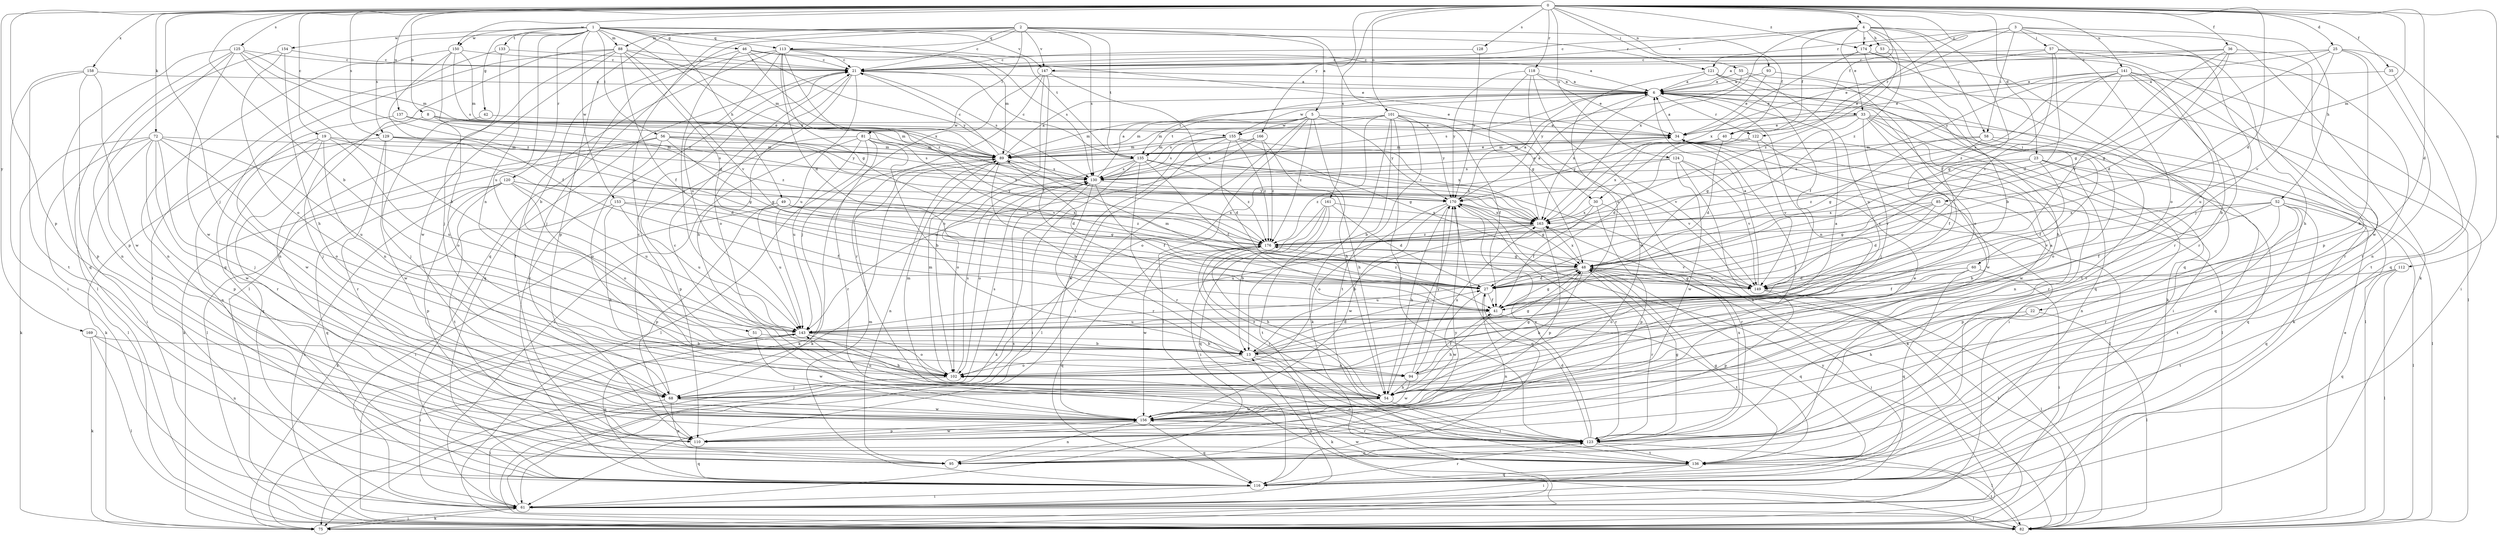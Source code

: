 strict digraph  {
0;
1;
2;
3;
4;
5;
6;
8;
13;
19;
21;
22;
23;
25;
27;
30;
33;
34;
35;
36;
40;
41;
42;
46;
48;
49;
51;
52;
53;
54;
55;
56;
57;
58;
60;
61;
68;
72;
75;
81;
82;
85;
88;
89;
93;
94;
95;
101;
102;
110;
112;
113;
116;
118;
120;
121;
122;
123;
124;
125;
128;
129;
130;
133;
135;
136;
137;
141;
143;
147;
149;
150;
153;
154;
155;
156;
158;
161;
163;
166;
169;
170;
174;
176;
0 -> 4  [label=a];
0 -> 8  [label=b];
0 -> 13  [label=b];
0 -> 19  [label=c];
0 -> 22  [label=d];
0 -> 23  [label=d];
0 -> 25  [label=d];
0 -> 27  [label=d];
0 -> 30  [label=e];
0 -> 35  [label=f];
0 -> 36  [label=f];
0 -> 40  [label=f];
0 -> 55  [label=i];
0 -> 68  [label=j];
0 -> 72  [label=k];
0 -> 85  [label=m];
0 -> 93  [label=n];
0 -> 101  [label=o];
0 -> 110  [label=p];
0 -> 112  [label=q];
0 -> 118  [label=r];
0 -> 124  [label=s];
0 -> 125  [label=s];
0 -> 128  [label=s];
0 -> 129  [label=s];
0 -> 137  [label=u];
0 -> 141  [label=u];
0 -> 150  [label=w];
0 -> 158  [label=x];
0 -> 161  [label=x];
0 -> 166  [label=y];
0 -> 169  [label=y];
0 -> 174  [label=z];
1 -> 42  [label=g];
1 -> 46  [label=g];
1 -> 49  [label=h];
1 -> 56  [label=i];
1 -> 88  [label=m];
1 -> 94  [label=n];
1 -> 113  [label=q];
1 -> 120  [label=r];
1 -> 121  [label=r];
1 -> 129  [label=s];
1 -> 133  [label=t];
1 -> 135  [label=t];
1 -> 143  [label=u];
1 -> 147  [label=v];
1 -> 150  [label=w];
1 -> 153  [label=w];
1 -> 154  [label=w];
1 -> 163  [label=x];
2 -> 5  [label=a];
2 -> 21  [label=c];
2 -> 30  [label=e];
2 -> 40  [label=f];
2 -> 51  [label=h];
2 -> 81  [label=l];
2 -> 88  [label=m];
2 -> 110  [label=p];
2 -> 113  [label=q];
2 -> 116  [label=q];
2 -> 130  [label=s];
2 -> 135  [label=t];
2 -> 147  [label=v];
3 -> 52  [label=h];
3 -> 57  [label=i];
3 -> 58  [label=i];
3 -> 68  [label=j];
3 -> 102  [label=o];
3 -> 121  [label=r];
3 -> 122  [label=r];
3 -> 174  [label=z];
4 -> 21  [label=c];
4 -> 33  [label=e];
4 -> 40  [label=f];
4 -> 41  [label=f];
4 -> 53  [label=h];
4 -> 58  [label=i];
4 -> 60  [label=i];
4 -> 75  [label=k];
4 -> 147  [label=v];
4 -> 163  [label=x];
4 -> 174  [label=z];
4 -> 176  [label=z];
5 -> 54  [label=h];
5 -> 61  [label=i];
5 -> 82  [label=l];
5 -> 89  [label=m];
5 -> 135  [label=t];
5 -> 149  [label=v];
5 -> 155  [label=w];
5 -> 170  [label=y];
5 -> 176  [label=z];
6 -> 33  [label=e];
6 -> 94  [label=n];
6 -> 116  [label=q];
6 -> 122  [label=r];
6 -> 130  [label=s];
6 -> 135  [label=t];
6 -> 136  [label=t];
6 -> 155  [label=w];
6 -> 163  [label=x];
8 -> 68  [label=j];
8 -> 89  [label=m];
8 -> 102  [label=o];
8 -> 155  [label=w];
8 -> 170  [label=y];
13 -> 6  [label=a];
13 -> 27  [label=d];
13 -> 48  [label=g];
13 -> 75  [label=k];
13 -> 94  [label=n];
13 -> 102  [label=o];
19 -> 27  [label=d];
19 -> 89  [label=m];
19 -> 94  [label=n];
19 -> 95  [label=n];
19 -> 116  [label=q];
19 -> 123  [label=r];
19 -> 143  [label=u];
21 -> 6  [label=a];
21 -> 54  [label=h];
21 -> 102  [label=o];
21 -> 116  [label=q];
21 -> 130  [label=s];
21 -> 143  [label=u];
22 -> 54  [label=h];
22 -> 82  [label=l];
22 -> 143  [label=u];
23 -> 41  [label=f];
23 -> 82  [label=l];
23 -> 95  [label=n];
23 -> 116  [label=q];
23 -> 130  [label=s];
23 -> 149  [label=v];
23 -> 176  [label=z];
25 -> 21  [label=c];
25 -> 48  [label=g];
25 -> 54  [label=h];
25 -> 95  [label=n];
25 -> 116  [label=q];
25 -> 149  [label=v];
25 -> 170  [label=y];
27 -> 41  [label=f];
27 -> 89  [label=m];
27 -> 95  [label=n];
27 -> 156  [label=w];
27 -> 176  [label=z];
30 -> 41  [label=f];
30 -> 110  [label=p];
30 -> 123  [label=r];
30 -> 163  [label=x];
33 -> 34  [label=e];
33 -> 48  [label=g];
33 -> 61  [label=i];
33 -> 68  [label=j];
33 -> 75  [label=k];
33 -> 82  [label=l];
33 -> 89  [label=m];
33 -> 95  [label=n];
33 -> 156  [label=w];
34 -> 6  [label=a];
34 -> 61  [label=i];
34 -> 68  [label=j];
34 -> 82  [label=l];
34 -> 89  [label=m];
35 -> 6  [label=a];
35 -> 136  [label=t];
36 -> 6  [label=a];
36 -> 21  [label=c];
36 -> 27  [label=d];
36 -> 48  [label=g];
36 -> 149  [label=v];
36 -> 156  [label=w];
40 -> 27  [label=d];
40 -> 89  [label=m];
40 -> 123  [label=r];
40 -> 163  [label=x];
40 -> 170  [label=y];
41 -> 48  [label=g];
41 -> 54  [label=h];
41 -> 136  [label=t];
41 -> 143  [label=u];
42 -> 34  [label=e];
42 -> 68  [label=j];
46 -> 6  [label=a];
46 -> 13  [label=b];
46 -> 21  [label=c];
46 -> 143  [label=u];
46 -> 163  [label=x];
46 -> 170  [label=y];
48 -> 27  [label=d];
48 -> 54  [label=h];
48 -> 61  [label=i];
48 -> 82  [label=l];
48 -> 116  [label=q];
48 -> 123  [label=r];
48 -> 143  [label=u];
48 -> 149  [label=v];
48 -> 163  [label=x];
49 -> 48  [label=g];
49 -> 61  [label=i];
49 -> 110  [label=p];
49 -> 143  [label=u];
49 -> 163  [label=x];
49 -> 176  [label=z];
51 -> 13  [label=b];
51 -> 156  [label=w];
52 -> 41  [label=f];
52 -> 82  [label=l];
52 -> 110  [label=p];
52 -> 116  [label=q];
52 -> 123  [label=r];
52 -> 136  [label=t];
52 -> 149  [label=v];
52 -> 163  [label=x];
53 -> 21  [label=c];
53 -> 123  [label=r];
53 -> 176  [label=z];
54 -> 6  [label=a];
54 -> 89  [label=m];
54 -> 136  [label=t];
54 -> 143  [label=u];
54 -> 156  [label=w];
54 -> 170  [label=y];
54 -> 176  [label=z];
55 -> 6  [label=a];
55 -> 102  [label=o];
55 -> 143  [label=u];
55 -> 170  [label=y];
56 -> 48  [label=g];
56 -> 75  [label=k];
56 -> 82  [label=l];
56 -> 89  [label=m];
56 -> 102  [label=o];
56 -> 130  [label=s];
56 -> 163  [label=x];
57 -> 21  [label=c];
57 -> 27  [label=d];
57 -> 34  [label=e];
57 -> 54  [label=h];
57 -> 110  [label=p];
57 -> 136  [label=t];
57 -> 149  [label=v];
58 -> 41  [label=f];
58 -> 48  [label=g];
58 -> 89  [label=m];
58 -> 102  [label=o];
58 -> 116  [label=q];
60 -> 27  [label=d];
60 -> 41  [label=f];
60 -> 61  [label=i];
60 -> 102  [label=o];
60 -> 116  [label=q];
61 -> 13  [label=b];
61 -> 75  [label=k];
61 -> 82  [label=l];
61 -> 130  [label=s];
68 -> 21  [label=c];
68 -> 61  [label=i];
68 -> 95  [label=n];
68 -> 130  [label=s];
68 -> 156  [label=w];
72 -> 61  [label=i];
72 -> 68  [label=j];
72 -> 75  [label=k];
72 -> 82  [label=l];
72 -> 89  [label=m];
72 -> 102  [label=o];
72 -> 110  [label=p];
72 -> 143  [label=u];
72 -> 156  [label=w];
75 -> 61  [label=i];
81 -> 13  [label=b];
81 -> 61  [label=i];
81 -> 82  [label=l];
81 -> 89  [label=m];
81 -> 110  [label=p];
81 -> 123  [label=r];
81 -> 143  [label=u];
81 -> 149  [label=v];
82 -> 34  [label=e];
82 -> 136  [label=t];
82 -> 170  [label=y];
85 -> 13  [label=b];
85 -> 27  [label=d];
85 -> 48  [label=g];
85 -> 163  [label=x];
85 -> 176  [label=z];
88 -> 21  [label=c];
88 -> 27  [label=d];
88 -> 41  [label=f];
88 -> 82  [label=l];
88 -> 89  [label=m];
88 -> 95  [label=n];
88 -> 116  [label=q];
88 -> 149  [label=v];
88 -> 156  [label=w];
89 -> 6  [label=a];
89 -> 13  [label=b];
89 -> 21  [label=c];
89 -> 27  [label=d];
89 -> 34  [label=e];
89 -> 75  [label=k];
89 -> 95  [label=n];
89 -> 130  [label=s];
93 -> 6  [label=a];
93 -> 34  [label=e];
93 -> 82  [label=l];
94 -> 41  [label=f];
94 -> 48  [label=g];
94 -> 54  [label=h];
94 -> 156  [label=w];
94 -> 163  [label=x];
94 -> 170  [label=y];
95 -> 170  [label=y];
101 -> 13  [label=b];
101 -> 34  [label=e];
101 -> 41  [label=f];
101 -> 75  [label=k];
101 -> 89  [label=m];
101 -> 102  [label=o];
101 -> 123  [label=r];
101 -> 130  [label=s];
101 -> 136  [label=t];
101 -> 170  [label=y];
102 -> 68  [label=j];
102 -> 89  [label=m];
102 -> 130  [label=s];
110 -> 116  [label=q];
110 -> 156  [label=w];
112 -> 82  [label=l];
112 -> 116  [label=q];
112 -> 136  [label=t];
112 -> 149  [label=v];
113 -> 21  [label=c];
113 -> 27  [label=d];
113 -> 34  [label=e];
113 -> 48  [label=g];
113 -> 68  [label=j];
113 -> 89  [label=m];
113 -> 130  [label=s];
113 -> 136  [label=t];
113 -> 143  [label=u];
113 -> 176  [label=z];
116 -> 21  [label=c];
116 -> 61  [label=i];
116 -> 89  [label=m];
116 -> 123  [label=r];
116 -> 143  [label=u];
118 -> 6  [label=a];
118 -> 34  [label=e];
118 -> 48  [label=g];
118 -> 75  [label=k];
118 -> 156  [label=w];
118 -> 170  [label=y];
120 -> 82  [label=l];
120 -> 102  [label=o];
120 -> 110  [label=p];
120 -> 116  [label=q];
120 -> 136  [label=t];
120 -> 143  [label=u];
120 -> 170  [label=y];
120 -> 176  [label=z];
121 -> 6  [label=a];
121 -> 41  [label=f];
121 -> 54  [label=h];
121 -> 75  [label=k];
121 -> 143  [label=u];
122 -> 27  [label=d];
122 -> 89  [label=m];
122 -> 149  [label=v];
122 -> 156  [label=w];
123 -> 27  [label=d];
123 -> 48  [label=g];
123 -> 82  [label=l];
123 -> 95  [label=n];
123 -> 102  [label=o];
123 -> 136  [label=t];
123 -> 163  [label=x];
123 -> 170  [label=y];
124 -> 75  [label=k];
124 -> 82  [label=l];
124 -> 130  [label=s];
124 -> 149  [label=v];
124 -> 156  [label=w];
124 -> 176  [label=z];
125 -> 13  [label=b];
125 -> 21  [label=c];
125 -> 82  [label=l];
125 -> 89  [label=m];
125 -> 110  [label=p];
125 -> 116  [label=q];
125 -> 156  [label=w];
125 -> 176  [label=z];
128 -> 21  [label=c];
128 -> 170  [label=y];
129 -> 48  [label=g];
129 -> 75  [label=k];
129 -> 89  [label=m];
129 -> 123  [label=r];
129 -> 130  [label=s];
129 -> 156  [label=w];
130 -> 6  [label=a];
130 -> 34  [label=e];
130 -> 41  [label=f];
130 -> 75  [label=k];
130 -> 102  [label=o];
130 -> 123  [label=r];
130 -> 170  [label=y];
133 -> 21  [label=c];
133 -> 61  [label=i];
133 -> 68  [label=j];
135 -> 21  [label=c];
135 -> 41  [label=f];
135 -> 61  [label=i];
135 -> 75  [label=k];
135 -> 102  [label=o];
135 -> 123  [label=r];
135 -> 130  [label=s];
135 -> 149  [label=v];
135 -> 163  [label=x];
135 -> 176  [label=z];
136 -> 48  [label=g];
136 -> 61  [label=i];
136 -> 116  [label=q];
136 -> 156  [label=w];
137 -> 34  [label=e];
137 -> 156  [label=w];
137 -> 176  [label=z];
141 -> 6  [label=a];
141 -> 13  [label=b];
141 -> 34  [label=e];
141 -> 48  [label=g];
141 -> 61  [label=i];
141 -> 123  [label=r];
141 -> 143  [label=u];
141 -> 163  [label=x];
141 -> 176  [label=z];
143 -> 13  [label=b];
143 -> 54  [label=h];
143 -> 61  [label=i];
143 -> 82  [label=l];
143 -> 102  [label=o];
147 -> 6  [label=a];
147 -> 41  [label=f];
147 -> 68  [label=j];
147 -> 102  [label=o];
147 -> 123  [label=r];
147 -> 149  [label=v];
149 -> 6  [label=a];
149 -> 48  [label=g];
149 -> 82  [label=l];
149 -> 110  [label=p];
150 -> 21  [label=c];
150 -> 41  [label=f];
150 -> 89  [label=m];
150 -> 95  [label=n];
150 -> 130  [label=s];
150 -> 176  [label=z];
153 -> 41  [label=f];
153 -> 54  [label=h];
153 -> 75  [label=k];
153 -> 143  [label=u];
153 -> 163  [label=x];
154 -> 21  [label=c];
154 -> 54  [label=h];
154 -> 95  [label=n];
154 -> 102  [label=o];
155 -> 27  [label=d];
155 -> 48  [label=g];
155 -> 82  [label=l];
155 -> 89  [label=m];
155 -> 130  [label=s];
155 -> 156  [label=w];
155 -> 163  [label=x];
155 -> 176  [label=z];
156 -> 21  [label=c];
156 -> 34  [label=e];
156 -> 95  [label=n];
156 -> 110  [label=p];
156 -> 116  [label=q];
156 -> 123  [label=r];
158 -> 6  [label=a];
158 -> 61  [label=i];
158 -> 110  [label=p];
158 -> 136  [label=t];
158 -> 156  [label=w];
161 -> 13  [label=b];
161 -> 27  [label=d];
161 -> 61  [label=i];
161 -> 116  [label=q];
161 -> 136  [label=t];
161 -> 163  [label=x];
163 -> 6  [label=a];
163 -> 13  [label=b];
163 -> 110  [label=p];
163 -> 143  [label=u];
163 -> 176  [label=z];
166 -> 54  [label=h];
166 -> 89  [label=m];
166 -> 130  [label=s];
166 -> 143  [label=u];
166 -> 176  [label=z];
169 -> 13  [label=b];
169 -> 75  [label=k];
169 -> 82  [label=l];
169 -> 95  [label=n];
170 -> 6  [label=a];
170 -> 48  [label=g];
170 -> 54  [label=h];
170 -> 102  [label=o];
170 -> 116  [label=q];
170 -> 123  [label=r];
170 -> 156  [label=w];
170 -> 163  [label=x];
174 -> 13  [label=b];
174 -> 21  [label=c];
174 -> 116  [label=q];
174 -> 123  [label=r];
174 -> 163  [label=x];
176 -> 48  [label=g];
176 -> 54  [label=h];
176 -> 116  [label=q];
176 -> 123  [label=r];
176 -> 149  [label=v];
176 -> 156  [label=w];
}
